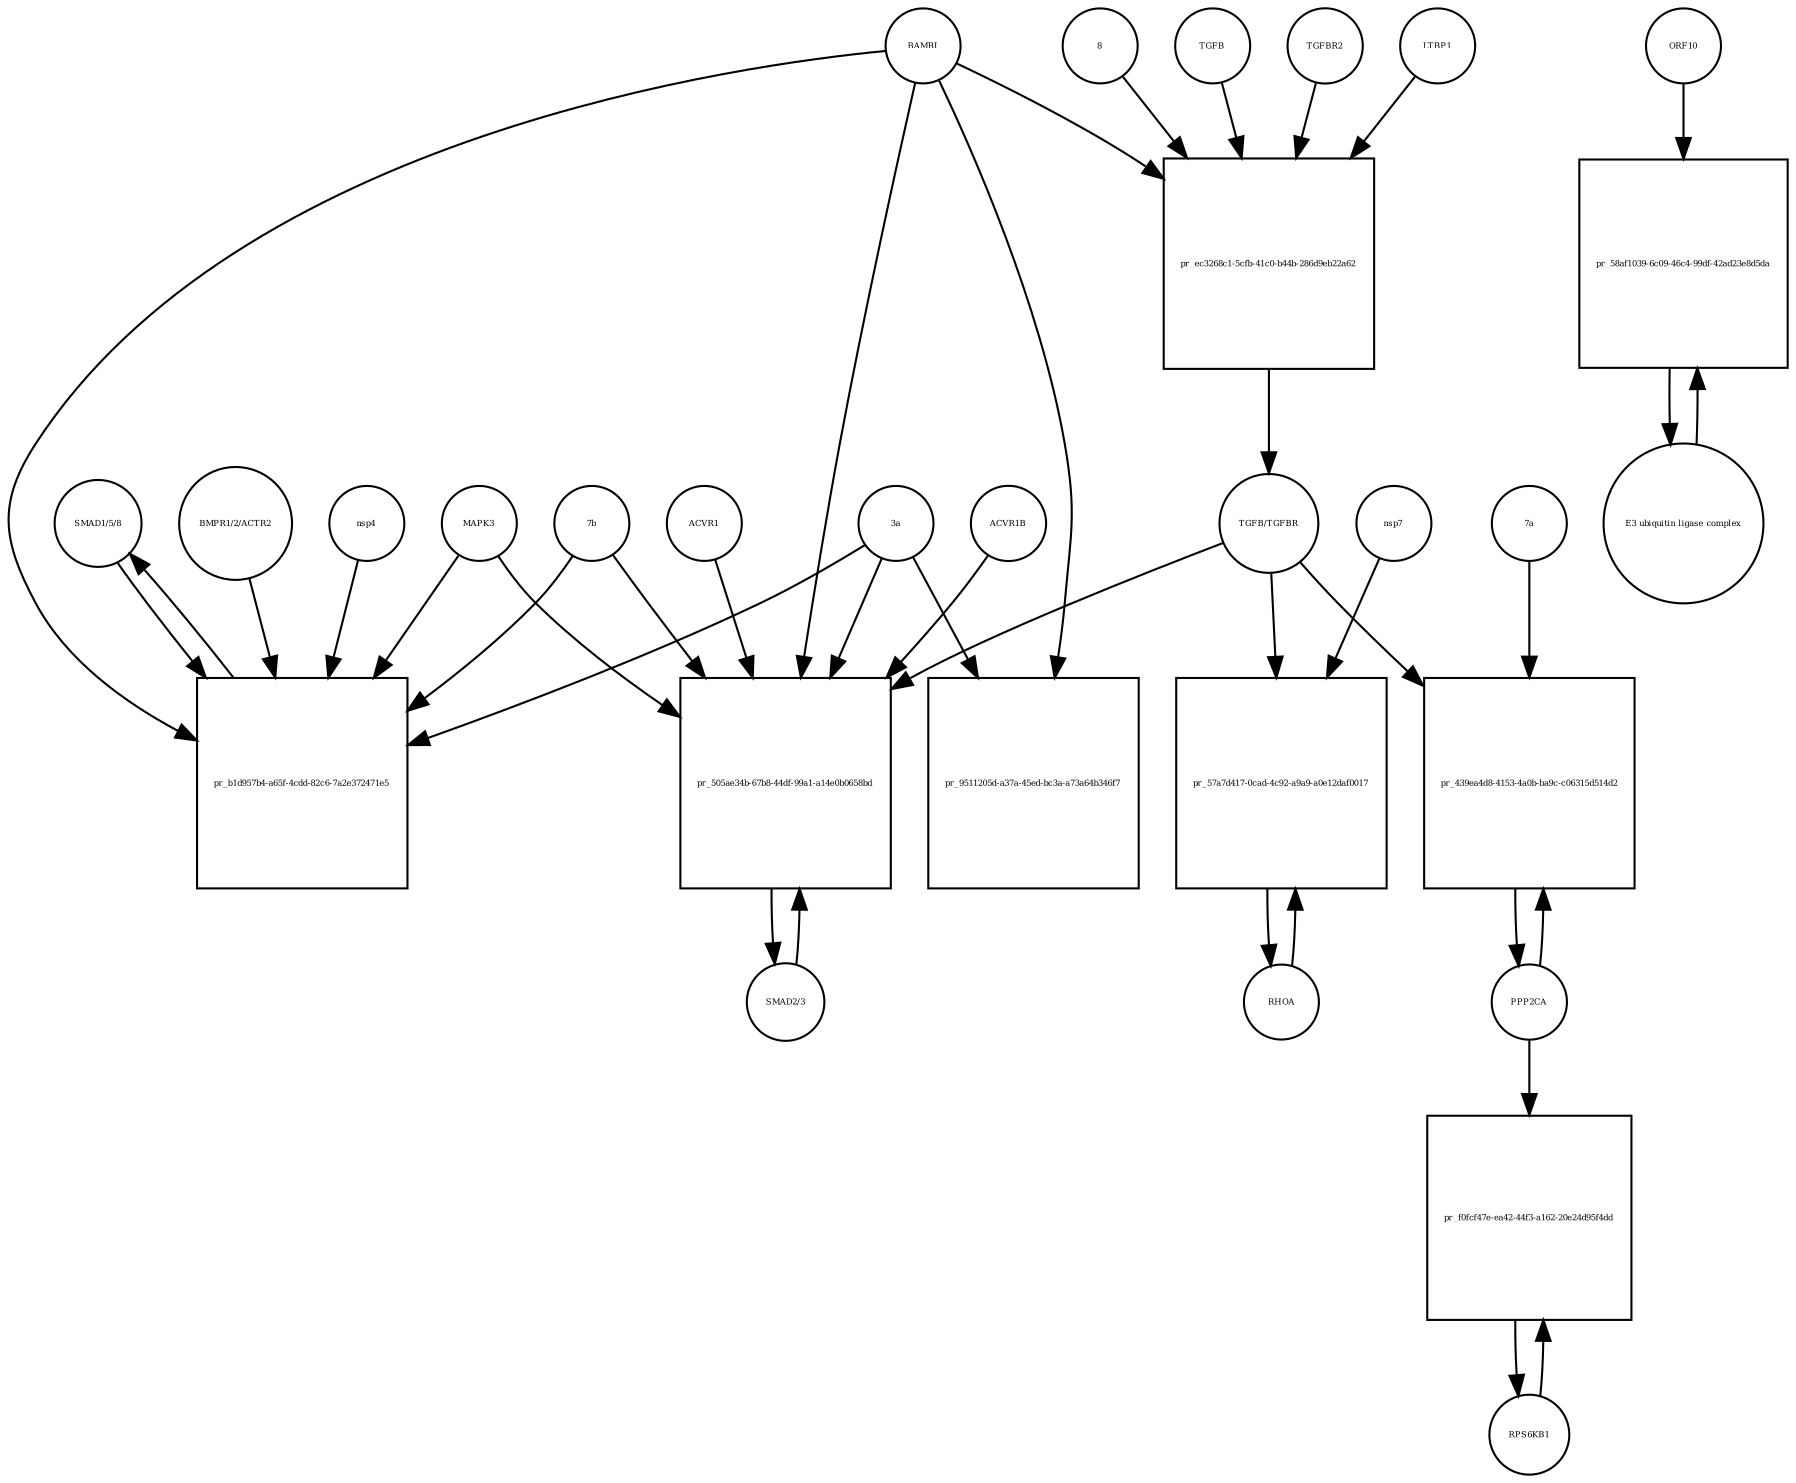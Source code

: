 strict digraph  {
"SMAD1/5/8" [annotation="", bipartite=0, cls=complex, fontsize=4, label="SMAD1/5/8", shape=circle];
"pr_b1d957b4-a65f-4cdd-82c6-7a2e372471e5" [annotation="", bipartite=1, cls=process, fontsize=4, label="pr_b1d957b4-a65f-4cdd-82c6-7a2e372471e5", shape=square];
BAMBI [annotation="", bipartite=0, cls=macromolecule, fontsize=4, label=BAMBI, shape=circle];
"BMPR1/2/ACTR2" [annotation="", bipartite=0, cls=complex, fontsize=4, label="BMPR1/2/ACTR2", shape=circle];
MAPK3 [annotation="", bipartite=0, cls=macromolecule, fontsize=4, label=MAPK3, shape=circle];
"3a" [annotation="", bipartite=0, cls=macromolecule, fontsize=4, label="3a", shape=circle];
"7b" [annotation="", bipartite=0, cls=macromolecule, fontsize=4, label="7b", shape=circle];
nsp4 [annotation="", bipartite=0, cls=macromolecule, fontsize=4, label=nsp4, shape=circle];
"SMAD2/3" [annotation="", bipartite=0, cls=complex, fontsize=4, label="SMAD2/3", shape=circle];
"pr_505ae34b-67b8-44df-99a1-a14e0b0658bd" [annotation="", bipartite=1, cls=process, fontsize=4, label="pr_505ae34b-67b8-44df-99a1-a14e0b0658bd", shape=square];
"TGFB/TGFBR" [annotation="", bipartite=0, cls=complex, fontsize=4, label="TGFB/TGFBR", shape=circle];
ACVR1 [annotation="", bipartite=0, cls=macromolecule, fontsize=4, label=ACVR1, shape=circle];
ACVR1B [annotation="", bipartite=0, cls=macromolecule, fontsize=4, label=ACVR1B, shape=circle];
RHOA [annotation="", bipartite=0, cls=macromolecule, fontsize=4, label=RHOA, shape=circle];
"pr_57a7d417-0cad-4c92-a9a9-a0e12daf0017" [annotation="", bipartite=1, cls=process, fontsize=4, label="pr_57a7d417-0cad-4c92-a9a9-a0e12daf0017", shape=square];
nsp7 [annotation="", bipartite=0, cls=macromolecule, fontsize=4, label=nsp7, shape=circle];
PPP2CA [annotation="", bipartite=0, cls=macromolecule, fontsize=4, label=PPP2CA, shape=circle];
"pr_439ea4d8-4153-4a0b-ba9c-c06315d514d2" [annotation="", bipartite=1, cls=process, fontsize=4, label="pr_439ea4d8-4153-4a0b-ba9c-c06315d514d2", shape=square];
"7a" [annotation="", bipartite=0, cls=macromolecule, fontsize=4, label="7a", shape=circle];
RPS6KB1 [annotation="", bipartite=0, cls=macromolecule, fontsize=4, label=RPS6KB1, shape=circle];
"pr_f0fcf47e-ea42-44f3-a162-20e24d95f4dd" [annotation="", bipartite=1, cls=process, fontsize=4, label="pr_f0fcf47e-ea42-44f3-a162-20e24d95f4dd", shape=square];
"pr_9511205d-a37a-45ed-bc3a-a73a64b346f7" [annotation="", bipartite=1, cls=process, fontsize=4, label="pr_9511205d-a37a-45ed-bc3a-a73a64b346f7", shape=square];
TGFB [annotation="", bipartite=0, cls=macromolecule, fontsize=4, label=TGFB, shape=circle];
"pr_ec3268c1-5cfb-41c0-b44b-286d9eb22a62" [annotation="", bipartite=1, cls=process, fontsize=4, label="pr_ec3268c1-5cfb-41c0-b44b-286d9eb22a62", shape=square];
TGFBR2 [annotation="", bipartite=0, cls=macromolecule, fontsize=4, label=TGFBR2, shape=circle];
LTBP1 [annotation="", bipartite=0, cls=macromolecule, fontsize=4, label=LTBP1, shape=circle];
8 [annotation="", bipartite=0, cls=macromolecule, fontsize=4, label=8, shape=circle];
ORF10 [annotation="", bipartite=0, cls=macromolecule, fontsize=4, label=ORF10, shape=circle];
"pr_58af1039-6c09-46c4-99df-42ad23e8d5da" [annotation="", bipartite=1, cls=process, fontsize=4, label="pr_58af1039-6c09-46c4-99df-42ad23e8d5da", shape=square];
"E3 ubiquitin ligase complex" [annotation="", bipartite=0, cls=complex, fontsize=4, label="E3 ubiquitin ligase complex", shape=circle];
"SMAD1/5/8" -> "pr_b1d957b4-a65f-4cdd-82c6-7a2e372471e5"  [annotation="", interaction_type=consumption];
"pr_b1d957b4-a65f-4cdd-82c6-7a2e372471e5" -> "SMAD1/5/8"  [annotation="", interaction_type=production];
BAMBI -> "pr_b1d957b4-a65f-4cdd-82c6-7a2e372471e5"  [annotation="urn_miriam_doi_10.1101%2F2020.06.17.156455", interaction_type=inhibition];
BAMBI -> "pr_505ae34b-67b8-44df-99a1-a14e0b0658bd"  [annotation="urn_miriam_doi_10.1101%2F2020.06.17.156455", interaction_type=inhibition];
BAMBI -> "pr_9511205d-a37a-45ed-bc3a-a73a64b346f7"  [annotation="", interaction_type=consumption];
BAMBI -> "pr_ec3268c1-5cfb-41c0-b44b-286d9eb22a62"  [annotation="urn_miriam_doi_10.1101%2F2020.06.17.156455", interaction_type=inhibition];
"BMPR1/2/ACTR2" -> "pr_b1d957b4-a65f-4cdd-82c6-7a2e372471e5"  [annotation="urn_miriam_doi_10.1101%2F2020.06.17.156455", interaction_type=catalysis];
MAPK3 -> "pr_b1d957b4-a65f-4cdd-82c6-7a2e372471e5"  [annotation="urn_miriam_doi_10.1101%2F2020.06.17.156455", interaction_type=inhibition];
MAPK3 -> "pr_505ae34b-67b8-44df-99a1-a14e0b0658bd"  [annotation="urn_miriam_doi_10.1101%2F2020.06.17.156455", interaction_type=inhibition];
"3a" -> "pr_b1d957b4-a65f-4cdd-82c6-7a2e372471e5"  [annotation="urn_miriam_doi_10.1101%2F2020.06.17.156455", interaction_type=stimulation];
"3a" -> "pr_505ae34b-67b8-44df-99a1-a14e0b0658bd"  [annotation="urn_miriam_doi_10.1101%2F2020.06.17.156455", interaction_type=stimulation];
"3a" -> "pr_9511205d-a37a-45ed-bc3a-a73a64b346f7"  [annotation="urn_miriam_doi_10.1101%2F2020.06.17.156455", interaction_type=stimulation];
"7b" -> "pr_b1d957b4-a65f-4cdd-82c6-7a2e372471e5"  [annotation="urn_miriam_doi_10.1101%2F2020.06.17.156455", interaction_type=stimulation];
"7b" -> "pr_505ae34b-67b8-44df-99a1-a14e0b0658bd"  [annotation="urn_miriam_doi_10.1101%2F2020.06.17.156455", interaction_type=stimulation];
nsp4 -> "pr_b1d957b4-a65f-4cdd-82c6-7a2e372471e5"  [annotation="urn_miriam_doi_10.1101%2F2020.06.17.156455", interaction_type=stimulation];
"SMAD2/3" -> "pr_505ae34b-67b8-44df-99a1-a14e0b0658bd"  [annotation="", interaction_type=consumption];
"pr_505ae34b-67b8-44df-99a1-a14e0b0658bd" -> "SMAD2/3"  [annotation="", interaction_type=production];
"TGFB/TGFBR" -> "pr_505ae34b-67b8-44df-99a1-a14e0b0658bd"  [annotation="urn_miriam_doi_10.1101%2F2020.06.17.156455", interaction_type=stimulation];
"TGFB/TGFBR" -> "pr_57a7d417-0cad-4c92-a9a9-a0e12daf0017"  [annotation="urn_miriam_doi_10.1101%2F2020.06.17.156455", interaction_type=stimulation];
"TGFB/TGFBR" -> "pr_439ea4d8-4153-4a0b-ba9c-c06315d514d2"  [annotation="urn_miriam_doi_10.1101%2F2020.03.31.019216", interaction_type=stimulation];
ACVR1 -> "pr_505ae34b-67b8-44df-99a1-a14e0b0658bd"  [annotation="urn_miriam_doi_10.1101%2F2020.06.17.156455", interaction_type=catalysis];
ACVR1B -> "pr_505ae34b-67b8-44df-99a1-a14e0b0658bd"  [annotation="urn_miriam_doi_10.1101%2F2020.06.17.156455", interaction_type=catalysis];
RHOA -> "pr_57a7d417-0cad-4c92-a9a9-a0e12daf0017"  [annotation="", interaction_type=consumption];
"pr_57a7d417-0cad-4c92-a9a9-a0e12daf0017" -> RHOA  [annotation="", interaction_type=production];
nsp7 -> "pr_57a7d417-0cad-4c92-a9a9-a0e12daf0017"  [annotation="urn_miriam_doi_10.1101%2F2020.06.17.156455", interaction_type=stimulation];
PPP2CA -> "pr_439ea4d8-4153-4a0b-ba9c-c06315d514d2"  [annotation="", interaction_type=consumption];
PPP2CA -> "pr_f0fcf47e-ea42-44f3-a162-20e24d95f4dd"  [annotation="", interaction_type=catalysis];
"pr_439ea4d8-4153-4a0b-ba9c-c06315d514d2" -> PPP2CA  [annotation="", interaction_type=production];
"7a" -> "pr_439ea4d8-4153-4a0b-ba9c-c06315d514d2"  [annotation="urn_miriam_doi_10.1101%2F2020.03.31.019216", interaction_type=stimulation];
RPS6KB1 -> "pr_f0fcf47e-ea42-44f3-a162-20e24d95f4dd"  [annotation="", interaction_type=consumption];
"pr_f0fcf47e-ea42-44f3-a162-20e24d95f4dd" -> RPS6KB1  [annotation="", interaction_type=production];
TGFB -> "pr_ec3268c1-5cfb-41c0-b44b-286d9eb22a62"  [annotation="", interaction_type=consumption];
"pr_ec3268c1-5cfb-41c0-b44b-286d9eb22a62" -> "TGFB/TGFBR"  [annotation="", interaction_type=production];
TGFBR2 -> "pr_ec3268c1-5cfb-41c0-b44b-286d9eb22a62"  [annotation="", interaction_type=consumption];
LTBP1 -> "pr_ec3268c1-5cfb-41c0-b44b-286d9eb22a62"  [annotation="urn_miriam_doi_10.1101%2F2020.06.17.156455", interaction_type=inhibition];
8 -> "pr_ec3268c1-5cfb-41c0-b44b-286d9eb22a62"  [annotation="urn_miriam_doi_10.1101%2F2020.06.17.156455", interaction_type=stimulation];
ORF10 -> "pr_58af1039-6c09-46c4-99df-42ad23e8d5da"  [annotation="", interaction_type=consumption];
"pr_58af1039-6c09-46c4-99df-42ad23e8d5da" -> "E3 ubiquitin ligase complex"  [annotation="", interaction_type=production];
"E3 ubiquitin ligase complex" -> "pr_58af1039-6c09-46c4-99df-42ad23e8d5da"  [annotation="", interaction_type=consumption];
}
